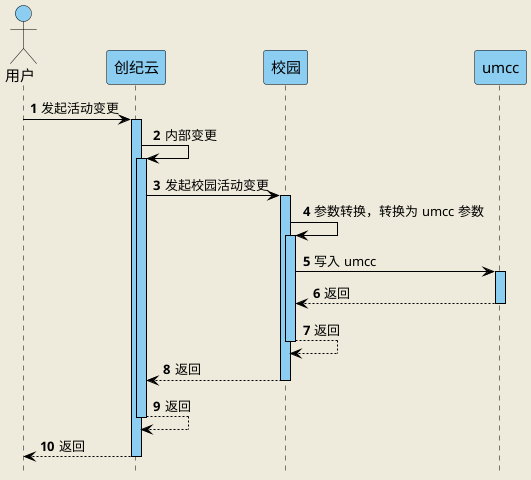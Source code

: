 @startuml
'https://plantuml.com/sequence-diagram
hide footbox
skinparam backgroundColor #EEEBDC
autoActivate on
autonumber

skinparam sequence {
ArrowColor black
ActorBorderColor black
LifeLineBorderColor black
LifeLineBackgroundColor #8CCEF1

ParticipantBorderColor black
ParticipantBackgroundColor #8CCEF1
'ParticipantFontName Impact
ParticipantFontSize 15
ParticipantFontColor black

ActorBackgroundColor #8CCEF1
ActorFontColor black
ActorFontSize 15
ActorFontName Aapex
}

actor 用户 as user
participant 创纪云 as saas
participant 校园 as tmxy
participant umcc as umcc

user -> saas : 发起活动变更

saas -> saas : 内部变更

saas -> tmxy : 发起校园活动变更

tmxy -> tmxy : 参数转换，转换为 umcc 参数

tmxy -> umcc : 写入 umcc
return 返回
return 返回
return 返回
return 返回
return 返回

@enduml